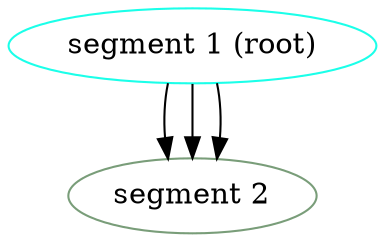 // digraph g {body -> head; body -> limb; body -> limb; body -> limb; body -> limb; limb -> limb;}
// digraph g {1 [label="segment 1 (root)", color="#40e0d0"]; 2 [label="segment 2"]; 3 [label="segment 3"]; }

// digraph g {1 [label="segment 1 (root)", color="#1BFFE9"]; 2 [label="segment 2", color ="#799D79"]; 3 [label="segment 3", color ="#C96ABF"]; 1 -> 2; 1-> 2; 1-> 3;}

//digraph g {1 [label="segment 1 (root)", color="#1BFFE9"]; 2 [label="segment 2", color ="#799D79"]; 3 [label="segment 3", color ="#8C6C9A"]; 1 -> 2; 1 -> 2; 2 -> 3; }
digraph g {1 [label="segment 1 (root)", color="#1BFFE9"]; 2 [label="segment 2", color ="#799D79"]; 1 -> 2; 1 -> 2; 1 -> 2; }
